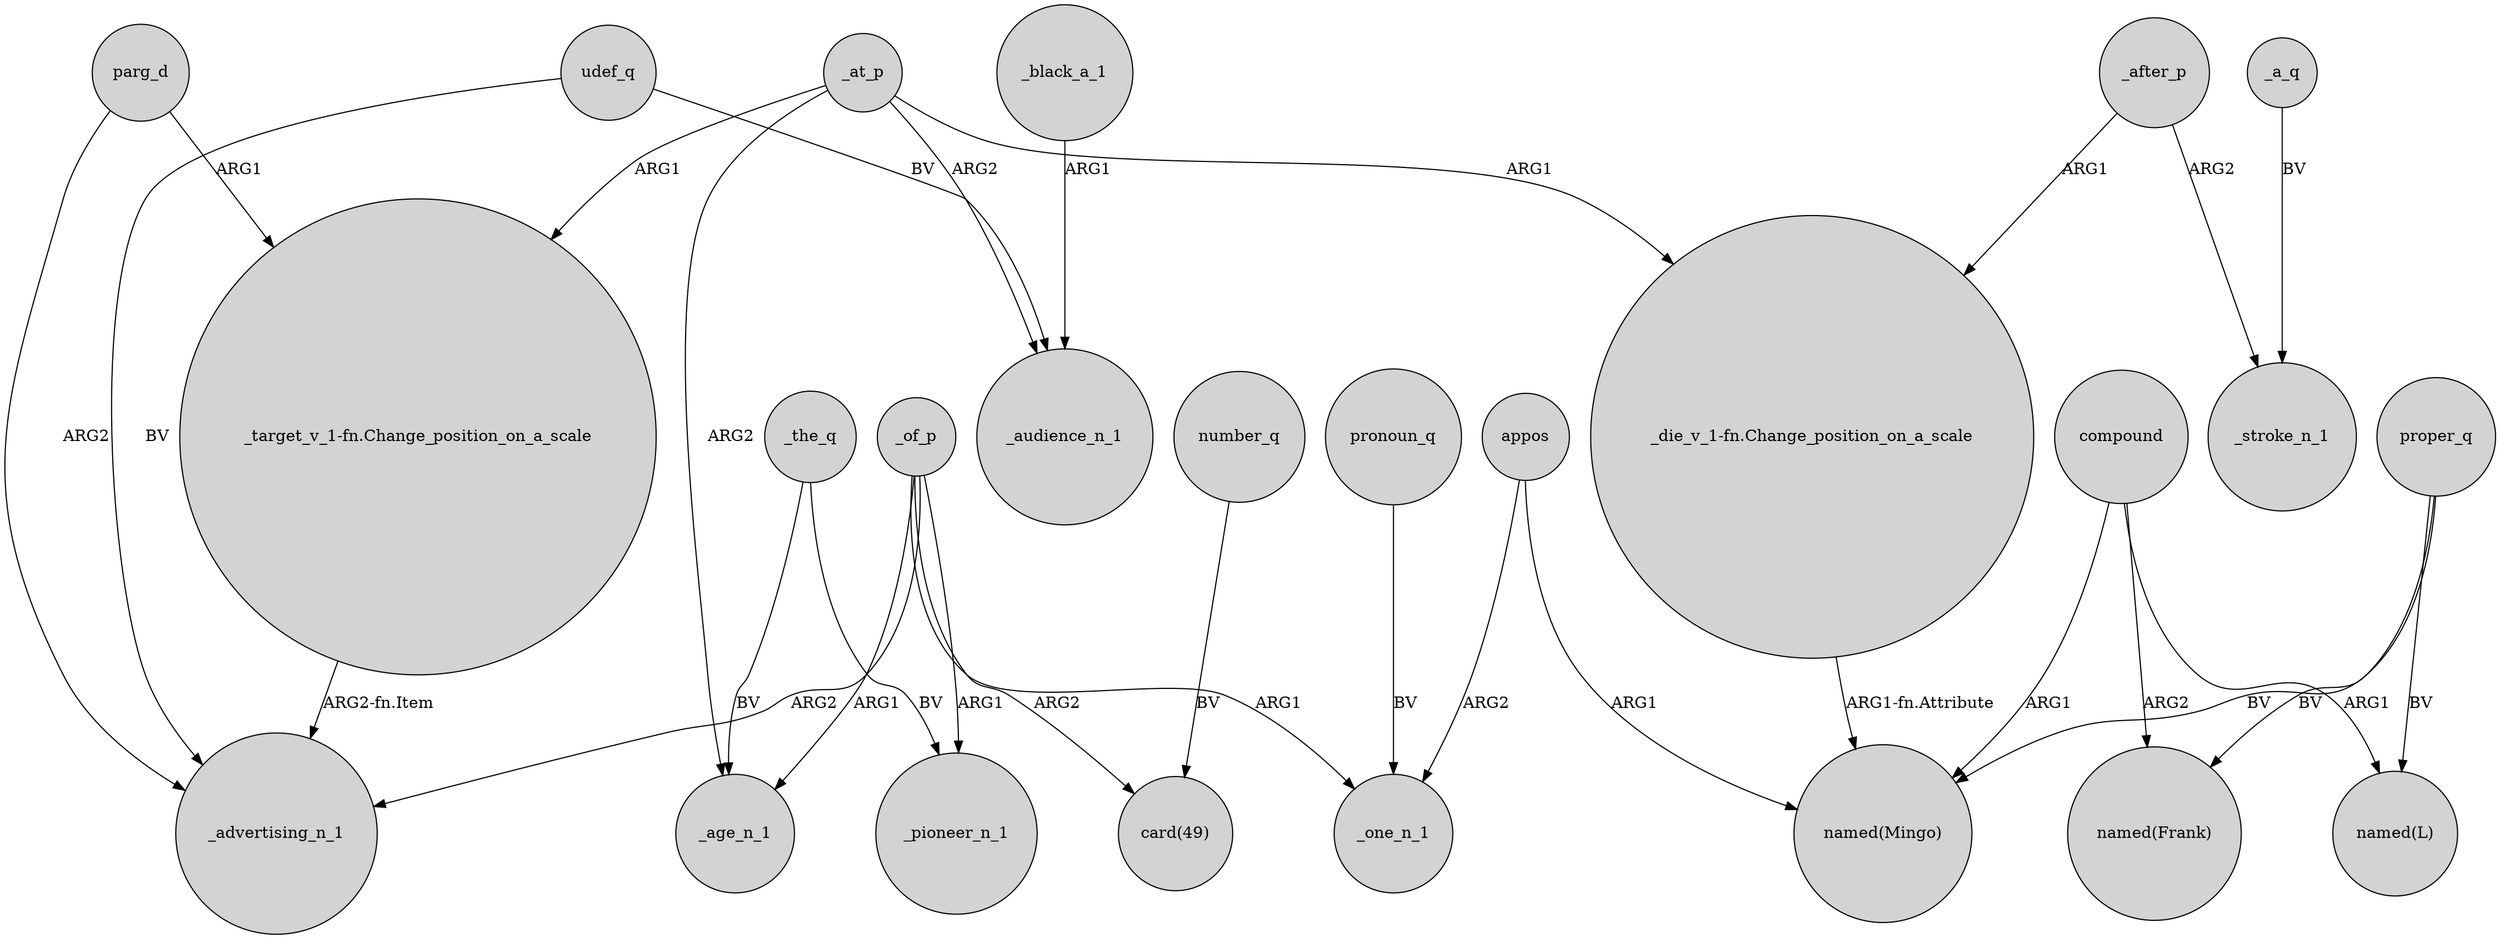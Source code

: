 digraph {
	node [shape=circle style=filled]
	_at_p -> _age_n_1 [label=ARG2]
	_after_p -> "_die_v_1-fn.Change_position_on_a_scale" [label=ARG1]
	appos -> "named(Mingo)" [label=ARG1]
	compound -> "named(Frank)" [label=ARG2]
	_of_p -> _advertising_n_1 [label=ARG2]
	_at_p -> "_die_v_1-fn.Change_position_on_a_scale" [label=ARG1]
	udef_q -> _audience_n_1 [label=BV]
	_the_q -> _age_n_1 [label=BV]
	udef_q -> _advertising_n_1 [label=BV]
	_of_p -> _one_n_1 [label=ARG1]
	pronoun_q -> _one_n_1 [label=BV]
	_black_a_1 -> _audience_n_1 [label=ARG1]
	proper_q -> "named(Frank)" [label=BV]
	proper_q -> "named(Mingo)" [label=BV]
	"_die_v_1-fn.Change_position_on_a_scale" -> "named(Mingo)" [label="ARG1-fn.Attribute"]
	parg_d -> _advertising_n_1 [label=ARG2]
	proper_q -> "named(L)" [label=BV]
	_of_p -> _pioneer_n_1 [label=ARG1]
	_of_p -> _age_n_1 [label=ARG1]
	appos -> _one_n_1 [label=ARG2]
	compound -> "named(L)" [label=ARG1]
	_after_p -> _stroke_n_1 [label=ARG2]
	parg_d -> "_target_v_1-fn.Change_position_on_a_scale" [label=ARG1]
	_of_p -> "card(49)" [label=ARG2]
	_at_p -> _audience_n_1 [label=ARG2]
	"_target_v_1-fn.Change_position_on_a_scale" -> _advertising_n_1 [label="ARG2-fn.Item"]
	number_q -> "card(49)" [label=BV]
	_the_q -> _pioneer_n_1 [label=BV]
	compound -> "named(Mingo)" [label=ARG1]
	_at_p -> "_target_v_1-fn.Change_position_on_a_scale" [label=ARG1]
	_a_q -> _stroke_n_1 [label=BV]
}
